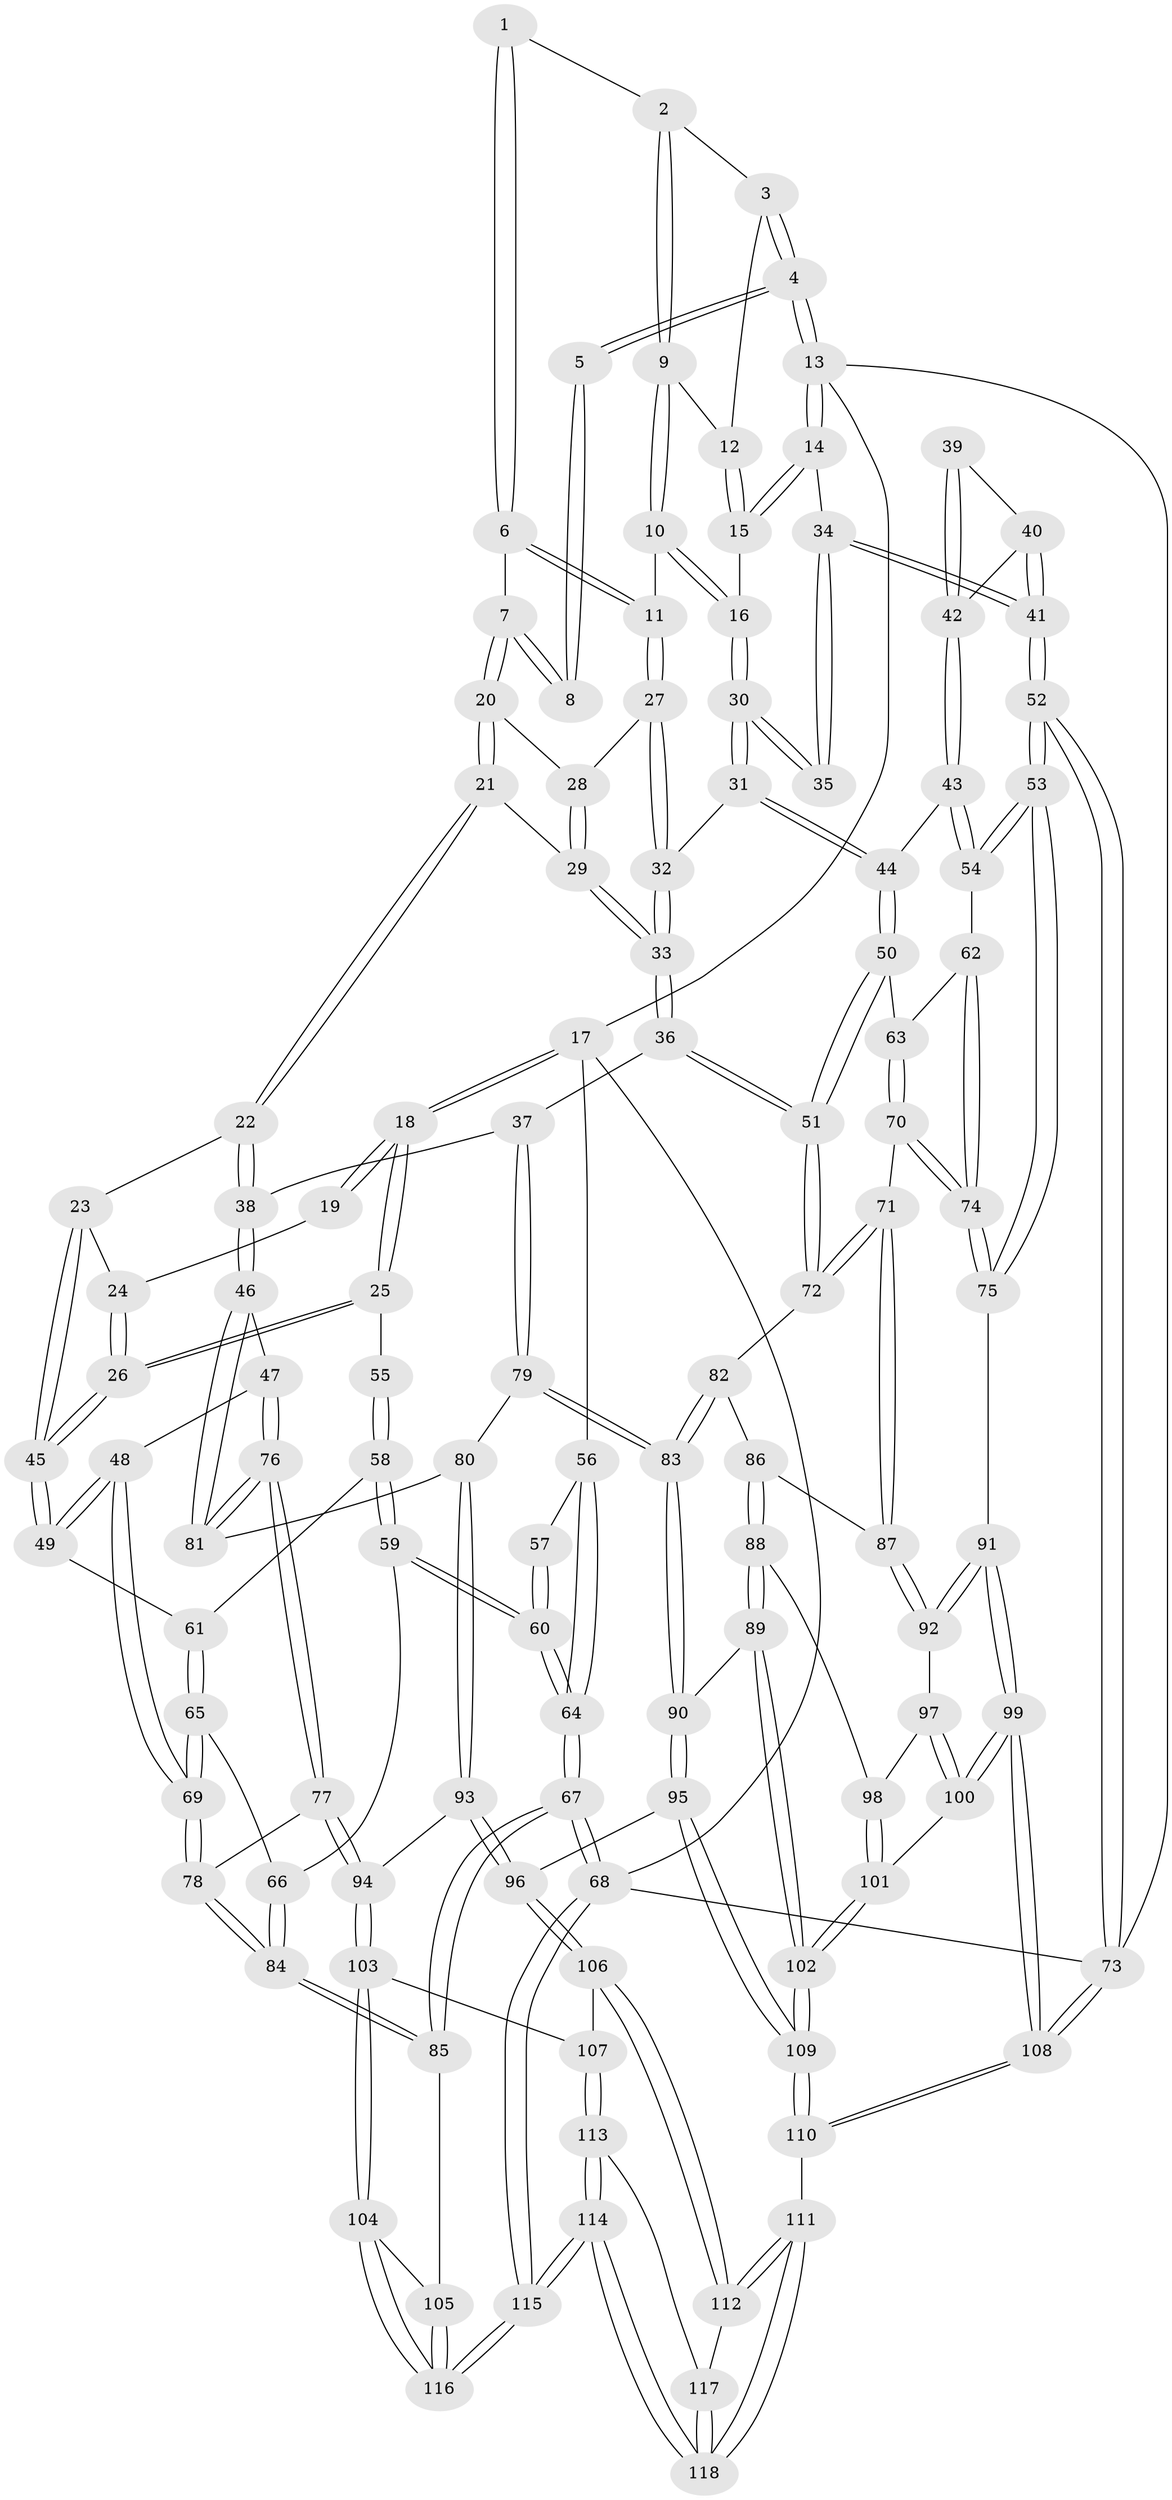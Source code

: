 // Generated by graph-tools (version 1.1) at 2025/38/03/09/25 02:38:38]
// undirected, 118 vertices, 292 edges
graph export_dot {
graph [start="1"]
  node [color=gray90,style=filled];
  1 [pos="+0.7698725937972004+0"];
  2 [pos="+0.8760511416113992+0.07154347771630117"];
  3 [pos="+0.9679654377369645+0"];
  4 [pos="+1+0"];
  5 [pos="+0.7333905343430995+0"];
  6 [pos="+0.7453541316833023+0.09759301585703542"];
  7 [pos="+0.4796575156258033+0.044570468035189714"];
  8 [pos="+0.3943328242277742+0"];
  9 [pos="+0.8643701360074625+0.10659330105555742"];
  10 [pos="+0.8207715452182258+0.16774937069817022"];
  11 [pos="+0.7935839462611981+0.1639148925153979"];
  12 [pos="+0.9658916231822343+0.12312333228357912"];
  13 [pos="+1+0"];
  14 [pos="+1+0.21762063034579923"];
  15 [pos="+1+0.17235404296084353"];
  16 [pos="+0.8657244675964054+0.2213544851432336"];
  17 [pos="+0+0"];
  18 [pos="+0+0"];
  19 [pos="+0.3296687954364294+0"];
  20 [pos="+0.48619157542980573+0.07391186917118923"];
  21 [pos="+0.47413973762744527+0.238820371430485"];
  22 [pos="+0.4471785803941081+0.2899916708687544"];
  23 [pos="+0.37285605016600976+0.31953079087797726"];
  24 [pos="+0.28979971883293404+0.13861773241627343"];
  25 [pos="+0.20491802285423272+0.3677125481021588"];
  26 [pos="+0.2283579532373022+0.3714222577166691"];
  27 [pos="+0.7220095118460683+0.21387602462905309"];
  28 [pos="+0.6597610012468983+0.1999373293726674"];
  29 [pos="+0.6077550200126892+0.2965607238369932"];
  30 [pos="+0.8787895666458484+0.2914362471255717"];
  31 [pos="+0.8220148669456443+0.36182428283012985"];
  32 [pos="+0.7009509437848369+0.37845538137618984"];
  33 [pos="+0.68903969733489+0.3873633861914245"];
  34 [pos="+1+0.2989472417166797"];
  35 [pos="+0.9059236174722399+0.3015038251836786"];
  36 [pos="+0.6251613393982383+0.5141659789187819"];
  37 [pos="+0.6001222360671726+0.5148629797650076"];
  38 [pos="+0.5606973284393362+0.5099864244941098"];
  39 [pos="+0.9096898386369506+0.3090571545216275"];
  40 [pos="+1+0.4334054901421734"];
  41 [pos="+1+0.4132975563348402"];
  42 [pos="+0.9509083678362835+0.44876245380297813"];
  43 [pos="+0.8974508505726766+0.4785215814277108"];
  44 [pos="+0.8865808858650134+0.4729562174153226"];
  45 [pos="+0.2515873249951609+0.38288785902910766"];
  46 [pos="+0.433010612726974+0.5631434337925342"];
  47 [pos="+0.3442335641019144+0.5278483212286711"];
  48 [pos="+0.3392758662236837+0.5243275574758159"];
  49 [pos="+0.2984452701542199+0.485171901805011"];
  50 [pos="+0.7437188172307873+0.5298778829382677"];
  51 [pos="+0.6261220732160092+0.515071426231596"];
  52 [pos="+1+0.6961523828734854"];
  53 [pos="+1+0.6958054024310943"];
  54 [pos="+0.908625512804413+0.5268244158994072"];
  55 [pos="+0.16151863537168218+0.39203165176042454"];
  56 [pos="+0+0.20166470888075813"];
  57 [pos="+0.11900782304798667+0.3986712471399355"];
  58 [pos="+0.11206747467117167+0.5506345643859315"];
  59 [pos="+0.05246282866378435+0.6160643720879009"];
  60 [pos="+0+0.5634056138228395"];
  61 [pos="+0.2116843132123654+0.5602724319913538"];
  62 [pos="+0.8738616360939702+0.5893669477123349"];
  63 [pos="+0.7738140556601641+0.5534752884303766"];
  64 [pos="+0+0.5638309991410673"];
  65 [pos="+0.16250152884195374+0.6969648114900642"];
  66 [pos="+0.053789726240882664+0.6174839618049031"];
  67 [pos="+0+1"];
  68 [pos="+0+1"];
  69 [pos="+0.1686782247170882+0.7058526230445575"];
  70 [pos="+0.8291483003848943+0.6774348864639543"];
  71 [pos="+0.8125955489046883+0.6840434886155523"];
  72 [pos="+0.6535078453028315+0.5871920529404189"];
  73 [pos="+1+1"];
  74 [pos="+0.8744299936731088+0.6715014212907561"];
  75 [pos="+0.9776896807487113+0.7342063820934789"];
  76 [pos="+0.26460146629134285+0.7090570411759319"];
  77 [pos="+0.2274873302674796+0.7662703044161233"];
  78 [pos="+0.18726673248327727+0.745004747121933"];
  79 [pos="+0.5448506967953587+0.7089402503073566"];
  80 [pos="+0.4300781749151781+0.6872110706298298"];
  81 [pos="+0.4292475015061903+0.6046208613700103"];
  82 [pos="+0.6560337383022466+0.65999856134513"];
  83 [pos="+0.5840278448682249+0.7708077556254919"];
  84 [pos="+0.005889788362971527+0.857691264593165"];
  85 [pos="+0+0.8859700509334264"];
  86 [pos="+0.6907545434116742+0.706598016782026"];
  87 [pos="+0.7704618046924484+0.7443245798936994"];
  88 [pos="+0.6691882125094246+0.806371000192906"];
  89 [pos="+0.6627688274840691+0.8089904130220437"];
  90 [pos="+0.5790929639618211+0.8233148492676761"];
  91 [pos="+0.898214564475975+0.8282276070224381"];
  92 [pos="+0.7701881113482383+0.7656415335456785"];
  93 [pos="+0.413008335576913+0.7468531262820282"];
  94 [pos="+0.2287567484963359+0.767571402096294"];
  95 [pos="+0.5743468903805887+0.828904275222655"];
  96 [pos="+0.4596968430272003+0.8246141591381588"];
  97 [pos="+0.7541868432425219+0.7886802589054325"];
  98 [pos="+0.7087037934432684+0.8062436383485554"];
  99 [pos="+0.8842712145647741+0.8738166974277443"];
  100 [pos="+0.7797802323654374+0.8566113200338981"];
  101 [pos="+0.737070076800119+0.9022216022182461"];
  102 [pos="+0.7261204461684285+0.9274632202672557"];
  103 [pos="+0.24199697913895743+0.8372063596142413"];
  104 [pos="+0.2022153515281396+0.8857763672041588"];
  105 [pos="+0.10637663866906505+0.9233828567450055"];
  106 [pos="+0.44289590643077387+0.8534942112697876"];
  107 [pos="+0.25731243533992315+0.8532898508740142"];
  108 [pos="+0.9265567111663866+1"];
  109 [pos="+0.6738180344647502+1"];
  110 [pos="+0.6788931990121058+1"];
  111 [pos="+0.6519755144684029+1"];
  112 [pos="+0.4348890462720805+0.8813955994327541"];
  113 [pos="+0.2959702213966916+0.9210941095682597"];
  114 [pos="+0.29778617351305703+1"];
  115 [pos="+0.2757859992279558+1"];
  116 [pos="+0.1899281172914176+1"];
  117 [pos="+0.4154915401709461+0.9009936085171254"];
  118 [pos="+0.3152505929165136+1"];
  1 -- 2;
  1 -- 6;
  1 -- 6;
  2 -- 3;
  2 -- 9;
  2 -- 9;
  3 -- 4;
  3 -- 4;
  3 -- 12;
  4 -- 5;
  4 -- 5;
  4 -- 13;
  4 -- 13;
  5 -- 8;
  5 -- 8;
  6 -- 7;
  6 -- 11;
  6 -- 11;
  7 -- 8;
  7 -- 8;
  7 -- 20;
  7 -- 20;
  9 -- 10;
  9 -- 10;
  9 -- 12;
  10 -- 11;
  10 -- 16;
  10 -- 16;
  11 -- 27;
  11 -- 27;
  12 -- 15;
  12 -- 15;
  13 -- 14;
  13 -- 14;
  13 -- 17;
  13 -- 73;
  14 -- 15;
  14 -- 15;
  14 -- 34;
  15 -- 16;
  16 -- 30;
  16 -- 30;
  17 -- 18;
  17 -- 18;
  17 -- 56;
  17 -- 68;
  18 -- 19;
  18 -- 19;
  18 -- 25;
  18 -- 25;
  19 -- 24;
  20 -- 21;
  20 -- 21;
  20 -- 28;
  21 -- 22;
  21 -- 22;
  21 -- 29;
  22 -- 23;
  22 -- 38;
  22 -- 38;
  23 -- 24;
  23 -- 45;
  23 -- 45;
  24 -- 26;
  24 -- 26;
  25 -- 26;
  25 -- 26;
  25 -- 55;
  26 -- 45;
  26 -- 45;
  27 -- 28;
  27 -- 32;
  27 -- 32;
  28 -- 29;
  28 -- 29;
  29 -- 33;
  29 -- 33;
  30 -- 31;
  30 -- 31;
  30 -- 35;
  30 -- 35;
  31 -- 32;
  31 -- 44;
  31 -- 44;
  32 -- 33;
  32 -- 33;
  33 -- 36;
  33 -- 36;
  34 -- 35;
  34 -- 35;
  34 -- 41;
  34 -- 41;
  36 -- 37;
  36 -- 51;
  36 -- 51;
  37 -- 38;
  37 -- 79;
  37 -- 79;
  38 -- 46;
  38 -- 46;
  39 -- 40;
  39 -- 42;
  39 -- 42;
  40 -- 41;
  40 -- 41;
  40 -- 42;
  41 -- 52;
  41 -- 52;
  42 -- 43;
  42 -- 43;
  43 -- 44;
  43 -- 54;
  43 -- 54;
  44 -- 50;
  44 -- 50;
  45 -- 49;
  45 -- 49;
  46 -- 47;
  46 -- 81;
  46 -- 81;
  47 -- 48;
  47 -- 76;
  47 -- 76;
  48 -- 49;
  48 -- 49;
  48 -- 69;
  48 -- 69;
  49 -- 61;
  50 -- 51;
  50 -- 51;
  50 -- 63;
  51 -- 72;
  51 -- 72;
  52 -- 53;
  52 -- 53;
  52 -- 73;
  52 -- 73;
  53 -- 54;
  53 -- 54;
  53 -- 75;
  53 -- 75;
  54 -- 62;
  55 -- 58;
  55 -- 58;
  56 -- 57;
  56 -- 64;
  56 -- 64;
  57 -- 60;
  57 -- 60;
  58 -- 59;
  58 -- 59;
  58 -- 61;
  59 -- 60;
  59 -- 60;
  59 -- 66;
  60 -- 64;
  60 -- 64;
  61 -- 65;
  61 -- 65;
  62 -- 63;
  62 -- 74;
  62 -- 74;
  63 -- 70;
  63 -- 70;
  64 -- 67;
  64 -- 67;
  65 -- 66;
  65 -- 69;
  65 -- 69;
  66 -- 84;
  66 -- 84;
  67 -- 68;
  67 -- 68;
  67 -- 85;
  67 -- 85;
  68 -- 115;
  68 -- 115;
  68 -- 73;
  69 -- 78;
  69 -- 78;
  70 -- 71;
  70 -- 74;
  70 -- 74;
  71 -- 72;
  71 -- 72;
  71 -- 87;
  71 -- 87;
  72 -- 82;
  73 -- 108;
  73 -- 108;
  74 -- 75;
  74 -- 75;
  75 -- 91;
  76 -- 77;
  76 -- 77;
  76 -- 81;
  76 -- 81;
  77 -- 78;
  77 -- 94;
  77 -- 94;
  78 -- 84;
  78 -- 84;
  79 -- 80;
  79 -- 83;
  79 -- 83;
  80 -- 81;
  80 -- 93;
  80 -- 93;
  82 -- 83;
  82 -- 83;
  82 -- 86;
  83 -- 90;
  83 -- 90;
  84 -- 85;
  84 -- 85;
  85 -- 105;
  86 -- 87;
  86 -- 88;
  86 -- 88;
  87 -- 92;
  87 -- 92;
  88 -- 89;
  88 -- 89;
  88 -- 98;
  89 -- 90;
  89 -- 102;
  89 -- 102;
  90 -- 95;
  90 -- 95;
  91 -- 92;
  91 -- 92;
  91 -- 99;
  91 -- 99;
  92 -- 97;
  93 -- 94;
  93 -- 96;
  93 -- 96;
  94 -- 103;
  94 -- 103;
  95 -- 96;
  95 -- 109;
  95 -- 109;
  96 -- 106;
  96 -- 106;
  97 -- 98;
  97 -- 100;
  97 -- 100;
  98 -- 101;
  98 -- 101;
  99 -- 100;
  99 -- 100;
  99 -- 108;
  99 -- 108;
  100 -- 101;
  101 -- 102;
  101 -- 102;
  102 -- 109;
  102 -- 109;
  103 -- 104;
  103 -- 104;
  103 -- 107;
  104 -- 105;
  104 -- 116;
  104 -- 116;
  105 -- 116;
  105 -- 116;
  106 -- 107;
  106 -- 112;
  106 -- 112;
  107 -- 113;
  107 -- 113;
  108 -- 110;
  108 -- 110;
  109 -- 110;
  109 -- 110;
  110 -- 111;
  111 -- 112;
  111 -- 112;
  111 -- 118;
  111 -- 118;
  112 -- 117;
  113 -- 114;
  113 -- 114;
  113 -- 117;
  114 -- 115;
  114 -- 115;
  114 -- 118;
  114 -- 118;
  115 -- 116;
  115 -- 116;
  117 -- 118;
  117 -- 118;
}
